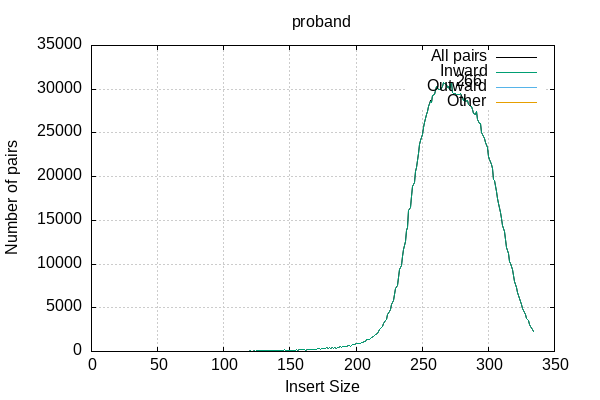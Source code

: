 
            set terminal png size 600,400 truecolor
            set output "./bamstat_plots/proband-insert-size.png"
            set grid xtics ytics y2tics back lc rgb "#cccccc"
            set rmargin 5
            set label sprintf("%d",266) at 266+10,30777
            set ylabel  "Number of pairs"
            set xlabel  "Insert Size"
            set title "proband"
            plot \
                '-' with lines lc rgb 'black' title 'All pairs', \
                '-' with lines title 'Inward', \
                '-' with lines title 'Outward', \
                '-' with lines title 'Other'
        0	5
1	0
2	0
3	0
4	0
5	0
6	0
7	0
8	0
9	0
10	0
11	0
12	0
13	0
14	1
15	0
16	0
17	0
18	0
19	0
20	0
21	0
22	1
23	0
24	0
25	0
26	0
27	0
28	0
29	0
30	1
31	1
32	0
33	2
34	1
35	0
36	0
37	1
38	0
39	0
40	0
41	0
42	0
43	0
44	0
45	0
46	0
47	0
48	0
49	0
50	0
51	0
52	0
53	0
54	0
55	0
56	0
57	2
58	0
59	0
60	1
61	1
62	0
63	0
64	0
65	1
66	0
67	0
68	0
69	1
70	5
71	0
72	0
73	0
74	0
75	0
76	1
77	0
78	0
79	0
80	0
81	0
82	2
83	0
84	0
85	1
86	0
87	0
88	1
89	0
90	1
91	0
92	1
93	4
94	1
95	10
96	4
97	7
98	5
99	7
100	20
101	5
102	18
103	32
104	23
105	23
106	25
107	18
108	38
109	37
110	37
111	33
112	40
113	53
114	46
115	36
116	53
117	47
118	45
119	45
120	72
121	44
122	57
123	70
124	56
125	65
126	87
127	74
128	78
129	77
130	60
131	93
132	72
133	70
134	92
135	108
136	83
137	101
138	85
139	92
140	70
141	123
142	127
143	120
144	115
145	112
146	174
147	130
148	148
149	161
150	133
151	155
152	154
153	157
154	165
155	228
156	163
157	207
158	197
159	186
160	201
161	190
162	159
163	247
164	283
165	219
166	222
167	218
168	244
169	247
170	255
171	316
172	298
173	278
174	322
175	312
176	312
177	339
178	401
179	320
180	440
181	348
182	428
183	390
184	449
185	400
186	481
187	409
188	542
189	511
190	533
191	562
192	593
193	599
194	665
195	669
196	580
197	774
198	756
199	792
200	879
201	927
202	924
203	965
204	1026
205	996
206	1120
207	1145
208	1366
209	1380
210	1407
211	1483
212	1553
213	1680
214	1812
215	1922
216	2087
217	2241
218	2555
219	2737
220	2897
221	3167
222	3530
223	3662
224	4201
225	4626
226	4834
227	5323
228	5800
229	6514
230	7205
231	7592
232	8442
233	9429
234	9831
235	10915
236	11632
237	12614
238	13888
239	14200
240	16082
241	16434
242	17717
243	18904
244	19370
245	20638
246	21078
247	22606
248	23686
249	24091
250	24824
251	25585
252	26194
253	27154
254	27468
255	28034
256	28652
257	28440
258	29274
259	29384
260	29894
261	30343
262	29964
263	29982
264	30015
265	30353
266	30777
267	30613
268	30519
269	30251
270	30328
271	30006
272	30725
273	29640
274	29553
275	29514
276	29295
277	29390
278	29439
279	29546
280	29290
281	28680
282	29093
283	28552
284	28709
285	28286
286	28120
287	28050
288	27709
289	27181
290	27068
291	27462
292	26547
293	26118
294	26061
295	25012
296	24595
297	24364
298	23883
299	23382
300	22347
301	21911
302	21401
303	20919
304	19656
305	19541
306	18338
307	17506
308	16977
309	15905
310	15233
311	14445
312	13764
313	12791
314	11887
315	11219
316	10312
317	10050
318	9398
319	8679
320	7969
321	7360
322	6721
323	6388
324	5697
325	5356
326	4961
327	4445
328	4252
329	3785
330	3561
331	3111
332	2902
333	2558
334	2241
end
0	0
1	0
2	0
3	0
4	0
5	0
6	0
7	0
8	0
9	0
10	0
11	0
12	0
13	0
14	0
15	0
16	0
17	0
18	0
19	0
20	0
21	0
22	0
23	0
24	0
25	0
26	0
27	0
28	0
29	0
30	0
31	0
32	0
33	0
34	0
35	0
36	0
37	0
38	0
39	0
40	0
41	0
42	0
43	0
44	0
45	0
46	0
47	0
48	0
49	0
50	0
51	0
52	0
53	0
54	0
55	0
56	0
57	0
58	0
59	0
60	0
61	0
62	0
63	0
64	0
65	0
66	0
67	0
68	0
69	0
70	0
71	0
72	0
73	0
74	0
75	0
76	0
77	0
78	0
79	0
80	0
81	0
82	0
83	0
84	0
85	1
86	0
87	0
88	0
89	0
90	0
91	0
92	1
93	4
94	1
95	10
96	4
97	6
98	4
99	7
100	11
101	5
102	18
103	31
104	23
105	23
106	25
107	18
108	38
109	37
110	37
111	33
112	39
113	53
114	46
115	35
116	51
117	47
118	45
119	45
120	71
121	44
122	57
123	70
124	56
125	65
126	87
127	73
128	78
129	77
130	60
131	93
132	72
133	70
134	92
135	108
136	83
137	101
138	85
139	92
140	70
141	122
142	127
143	120
144	113
145	112
146	174
147	130
148	147
149	161
150	132
151	155
152	152
153	157
154	164
155	228
156	163
157	207
158	197
159	186
160	199
161	189
162	159
163	247
164	283
165	219
166	221
167	218
168	244
169	247
170	255
171	316
172	296
173	278
174	322
175	312
176	312
177	338
178	401
179	319
180	440
181	348
182	428
183	389
184	447
185	400
186	481
187	408
188	541
189	510
190	533
191	562
192	592
193	599
194	665
195	669
196	580
197	774
198	756
199	792
200	879
201	926
202	923
203	965
204	1026
205	996
206	1120
207	1145
208	1366
209	1380
210	1407
211	1483
212	1552
213	1680
214	1812
215	1922
216	2087
217	2239
218	2554
219	2737
220	2897
221	3166
222	3528
223	3662
224	4201
225	4626
226	4834
227	5323
228	5800
229	6512
230	7205
231	7592
232	8442
233	9428
234	9831
235	10915
236	11632
237	12614
238	13888
239	14200
240	16082
241	16434
242	17717
243	18904
244	19370
245	20638
246	21078
247	22606
248	23686
249	24091
250	24824
251	25585
252	26194
253	27154
254	27467
255	28034
256	28651
257	28440
258	29274
259	29384
260	29894
261	30343
262	29964
263	29982
264	30015
265	30353
266	30777
267	30613
268	30519
269	30251
270	30325
271	30006
272	30725
273	29640
274	29553
275	29514
276	29295
277	29389
278	29438
279	29546
280	29290
281	28680
282	29093
283	28552
284	28709
285	28286
286	28120
287	28050
288	27709
289	27181
290	27068
291	27462
292	26547
293	26118
294	26061
295	25012
296	24595
297	24364
298	23883
299	23382
300	22347
301	21911
302	21401
303	20918
304	19654
305	19541
306	18338
307	17506
308	16977
309	15905
310	15233
311	14445
312	13764
313	12791
314	11885
315	11219
316	10312
317	10050
318	9398
319	8679
320	7968
321	7360
322	6721
323	6388
324	5697
325	5356
326	4961
327	4445
328	4252
329	3785
330	3561
331	3111
332	2902
333	2558
334	2241
end
0	0
1	0
2	0
3	0
4	0
5	0
6	0
7	0
8	0
9	0
10	0
11	0
12	0
13	0
14	1
15	0
16	0
17	0
18	0
19	0
20	0
21	0
22	0
23	0
24	0
25	0
26	0
27	0
28	0
29	0
30	0
31	1
32	0
33	0
34	0
35	0
36	0
37	0
38	0
39	0
40	0
41	0
42	0
43	0
44	0
45	0
46	0
47	0
48	0
49	0
50	0
51	0
52	0
53	0
54	0
55	0
56	0
57	2
58	0
59	0
60	0
61	0
62	0
63	0
64	0
65	0
66	0
67	0
68	0
69	0
70	0
71	0
72	0
73	0
74	0
75	0
76	1
77	0
78	0
79	0
80	0
81	0
82	0
83	0
84	0
85	0
86	0
87	0
88	0
89	0
90	0
91	0
92	0
93	0
94	0
95	0
96	0
97	0
98	0
99	0
100	9
101	0
102	0
103	0
104	0
105	0
106	0
107	0
108	0
109	0
110	0
111	0
112	0
113	0
114	0
115	0
116	0
117	0
118	0
119	0
120	0
121	0
122	0
123	0
124	0
125	0
126	0
127	0
128	0
129	0
130	0
131	0
132	0
133	0
134	0
135	0
136	0
137	0
138	0
139	0
140	0
141	0
142	0
143	0
144	0
145	0
146	0
147	0
148	0
149	0
150	0
151	0
152	0
153	0
154	0
155	0
156	0
157	0
158	0
159	0
160	0
161	0
162	0
163	0
164	0
165	0
166	0
167	0
168	0
169	0
170	0
171	0
172	0
173	0
174	0
175	0
176	0
177	0
178	0
179	0
180	0
181	0
182	0
183	0
184	0
185	0
186	0
187	0
188	0
189	0
190	0
191	0
192	0
193	0
194	0
195	0
196	0
197	0
198	0
199	0
200	0
201	0
202	0
203	0
204	0
205	0
206	0
207	0
208	0
209	0
210	0
211	0
212	0
213	0
214	0
215	0
216	0
217	0
218	0
219	0
220	0
221	0
222	0
223	0
224	0
225	0
226	0
227	0
228	0
229	0
230	0
231	0
232	0
233	0
234	0
235	0
236	0
237	0
238	0
239	0
240	0
241	0
242	0
243	0
244	0
245	0
246	0
247	0
248	0
249	0
250	0
251	0
252	0
253	0
254	0
255	0
256	0
257	0
258	0
259	0
260	0
261	0
262	0
263	0
264	0
265	0
266	0
267	0
268	0
269	0
270	0
271	0
272	0
273	0
274	0
275	0
276	0
277	0
278	0
279	0
280	0
281	0
282	0
283	0
284	0
285	0
286	0
287	0
288	0
289	0
290	0
291	0
292	0
293	0
294	0
295	0
296	0
297	0
298	0
299	0
300	0
301	0
302	0
303	0
304	0
305	0
306	0
307	0
308	0
309	0
310	0
311	0
312	0
313	0
314	0
315	0
316	0
317	0
318	0
319	0
320	0
321	0
322	0
323	0
324	0
325	0
326	0
327	0
328	0
329	0
330	0
331	0
332	0
333	0
334	0
end
0	5
1	0
2	0
3	0
4	0
5	0
6	0
7	0
8	0
9	0
10	0
11	0
12	0
13	0
14	0
15	0
16	0
17	0
18	0
19	0
20	0
21	0
22	1
23	0
24	0
25	0
26	0
27	0
28	0
29	0
30	1
31	0
32	0
33	2
34	1
35	0
36	0
37	1
38	0
39	0
40	0
41	0
42	0
43	0
44	0
45	0
46	0
47	0
48	0
49	0
50	0
51	0
52	0
53	0
54	0
55	0
56	0
57	0
58	0
59	0
60	1
61	1
62	0
63	0
64	0
65	1
66	0
67	0
68	0
69	1
70	5
71	0
72	0
73	0
74	0
75	0
76	0
77	0
78	0
79	0
80	0
81	0
82	2
83	0
84	0
85	0
86	0
87	0
88	1
89	0
90	1
91	0
92	0
93	0
94	0
95	0
96	0
97	1
98	1
99	0
100	0
101	0
102	0
103	1
104	0
105	0
106	0
107	0
108	0
109	0
110	0
111	0
112	1
113	0
114	0
115	1
116	2
117	0
118	0
119	0
120	1
121	0
122	0
123	0
124	0
125	0
126	0
127	1
128	0
129	0
130	0
131	0
132	0
133	0
134	0
135	0
136	0
137	0
138	0
139	0
140	0
141	1
142	0
143	0
144	2
145	0
146	0
147	0
148	1
149	0
150	1
151	0
152	2
153	0
154	1
155	0
156	0
157	0
158	0
159	0
160	2
161	1
162	0
163	0
164	0
165	0
166	1
167	0
168	0
169	0
170	0
171	0
172	2
173	0
174	0
175	0
176	0
177	1
178	0
179	1
180	0
181	0
182	0
183	1
184	2
185	0
186	0
187	1
188	1
189	1
190	0
191	0
192	1
193	0
194	0
195	0
196	0
197	0
198	0
199	0
200	0
201	1
202	1
203	0
204	0
205	0
206	0
207	0
208	0
209	0
210	0
211	0
212	1
213	0
214	0
215	0
216	0
217	2
218	1
219	0
220	0
221	1
222	2
223	0
224	0
225	0
226	0
227	0
228	0
229	2
230	0
231	0
232	0
233	1
234	0
235	0
236	0
237	0
238	0
239	0
240	0
241	0
242	0
243	0
244	0
245	0
246	0
247	0
248	0
249	0
250	0
251	0
252	0
253	0
254	1
255	0
256	1
257	0
258	0
259	0
260	0
261	0
262	0
263	0
264	0
265	0
266	0
267	0
268	0
269	0
270	3
271	0
272	0
273	0
274	0
275	0
276	0
277	1
278	1
279	0
280	0
281	0
282	0
283	0
284	0
285	0
286	0
287	0
288	0
289	0
290	0
291	0
292	0
293	0
294	0
295	0
296	0
297	0
298	0
299	0
300	0
301	0
302	0
303	1
304	2
305	0
306	0
307	0
308	0
309	0
310	0
311	0
312	0
313	0
314	2
315	0
316	0
317	0
318	0
319	0
320	1
321	0
322	0
323	0
324	0
325	0
326	0
327	0
328	0
329	0
330	0
331	0
332	0
333	0
334	0
end
